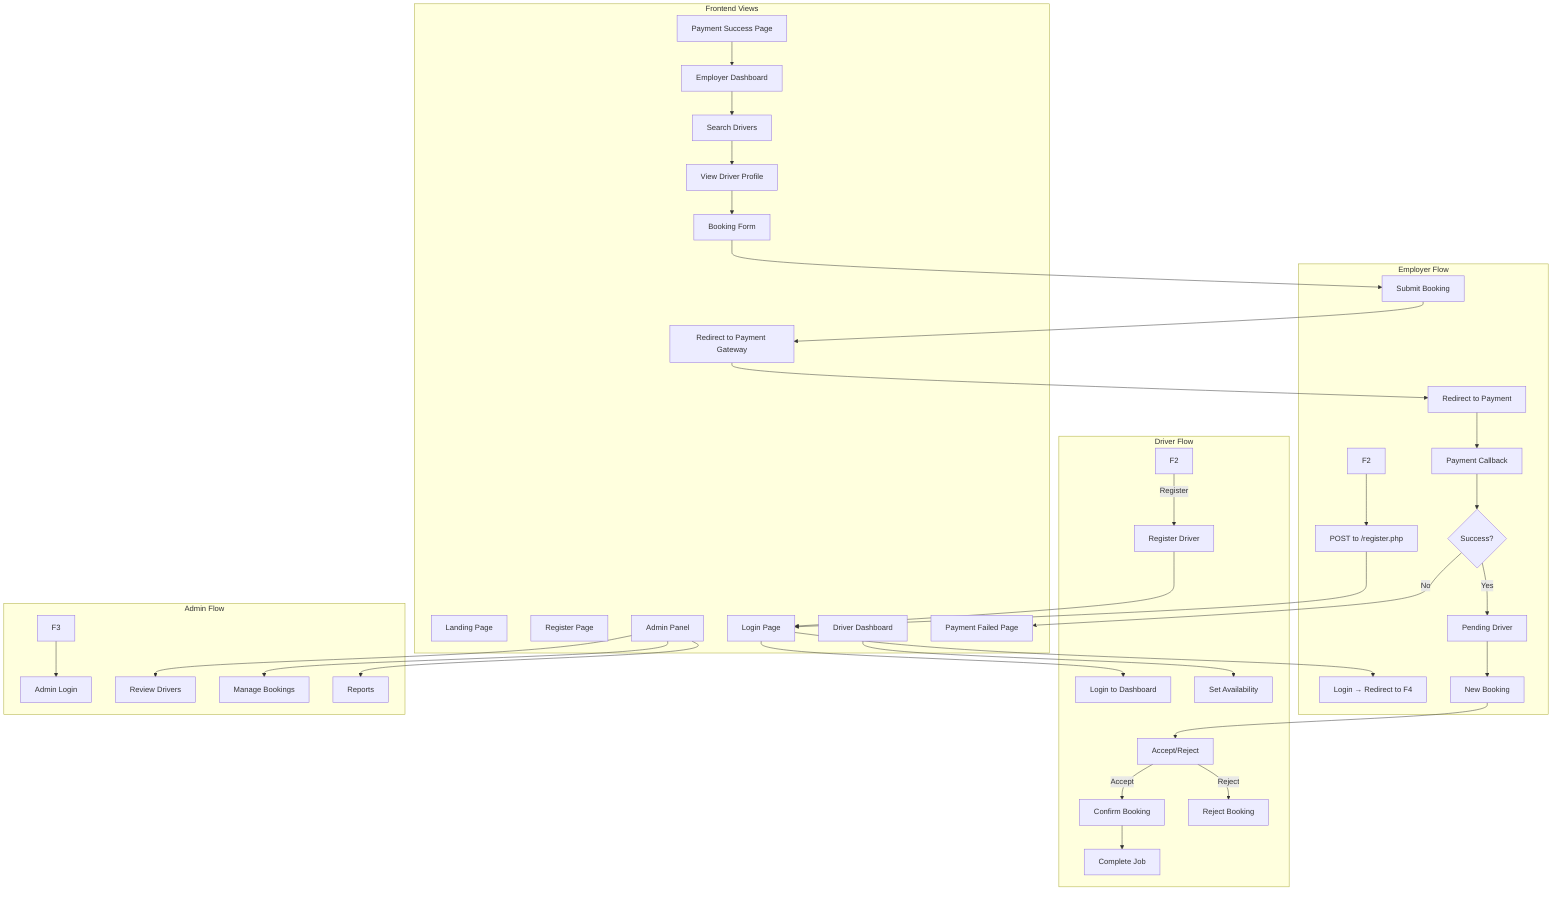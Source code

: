 %% filepath: c:\xampp\htdocs\New-Prodriverng\docs\full-merged.mmd
flowchart TD

    %% === FRONTEND VIEWS ===
    subgraph FRONTEND["Frontend Views"]
        F1[Landing Page]
        F2[Register Page]
        F3[Login Page]
        F4[Employer Dashboard]
        F5[Driver Dashboard]
        F6[Admin Panel]
        F7[Search Drivers]
        F8[View Driver Profile]
        F9[Booking Form]
        F10[Redirect to Payment Gateway]
        F11[Payment Success Page]
        F12[Payment Failed Page]
    end

    %% === EMPLOYER FLOW ===
    subgraph EMPLOYER["Employer Flow"]
        E1[F2] --> E2["POST to /register.php"]
        E2 --> F3
        F3 --> E3["Login → Redirect to F4"]
        F4 --> F7
        F7 --> F8
        F8 --> F9
        F9 --> E4["Submit Booking"]
        E4 --> F10
        F10 --> E5["Redirect to Payment"]
        E5 --> E6["Payment Callback"]
        E6 --> E7{"Success?"}
        E7 -->|Yes| E8["Pending Driver"]
        E8 --> D6["Notify Driver"]
        E7 -->|No| F12
        F11 --> F4
    end

    %% === DRIVER FLOW ===
    subgraph DRIVER["Driver Flow"]
        D1[F2] -->|Register| D2["Register Driver"]
        D2 --> F3
        F3 --> D3["Login to Dashboard"]
        F5 --> D4["Set Availability"]
        D6["New Booking"] --> D7["Accept/Reject"]
        D7 -->|Accept| D8["Confirm Booking"]
        D7 -->|Reject| D9["Reject Booking"]
        D8 --> D10["Complete Job"]
    end

    %% === ADMIN FLOW ===
    subgraph ADMIN["Admin Flow"]
        A1[F3] --> A2["Admin Login"]
        F6 --> A3["Review Drivers"]
        F6 --> A4["Manage Bookings"]
        F6 --> A5["Reports"]
    end
